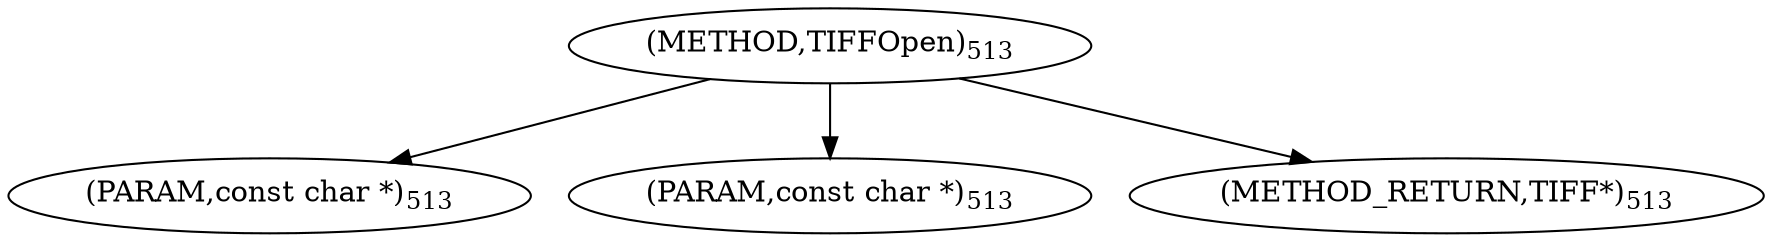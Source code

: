 digraph "TIFFOpen" {  
"9028" [label = <(METHOD,TIFFOpen)<SUB>513</SUB>> ]
"9029" [label = <(PARAM,const char *)<SUB>513</SUB>> ]
"9030" [label = <(PARAM,const char *)<SUB>513</SUB>> ]
"9031" [label = <(METHOD_RETURN,TIFF*)<SUB>513</SUB>> ]
  "9028" -> "9029" 
  "9028" -> "9030" 
  "9028" -> "9031" 
}
